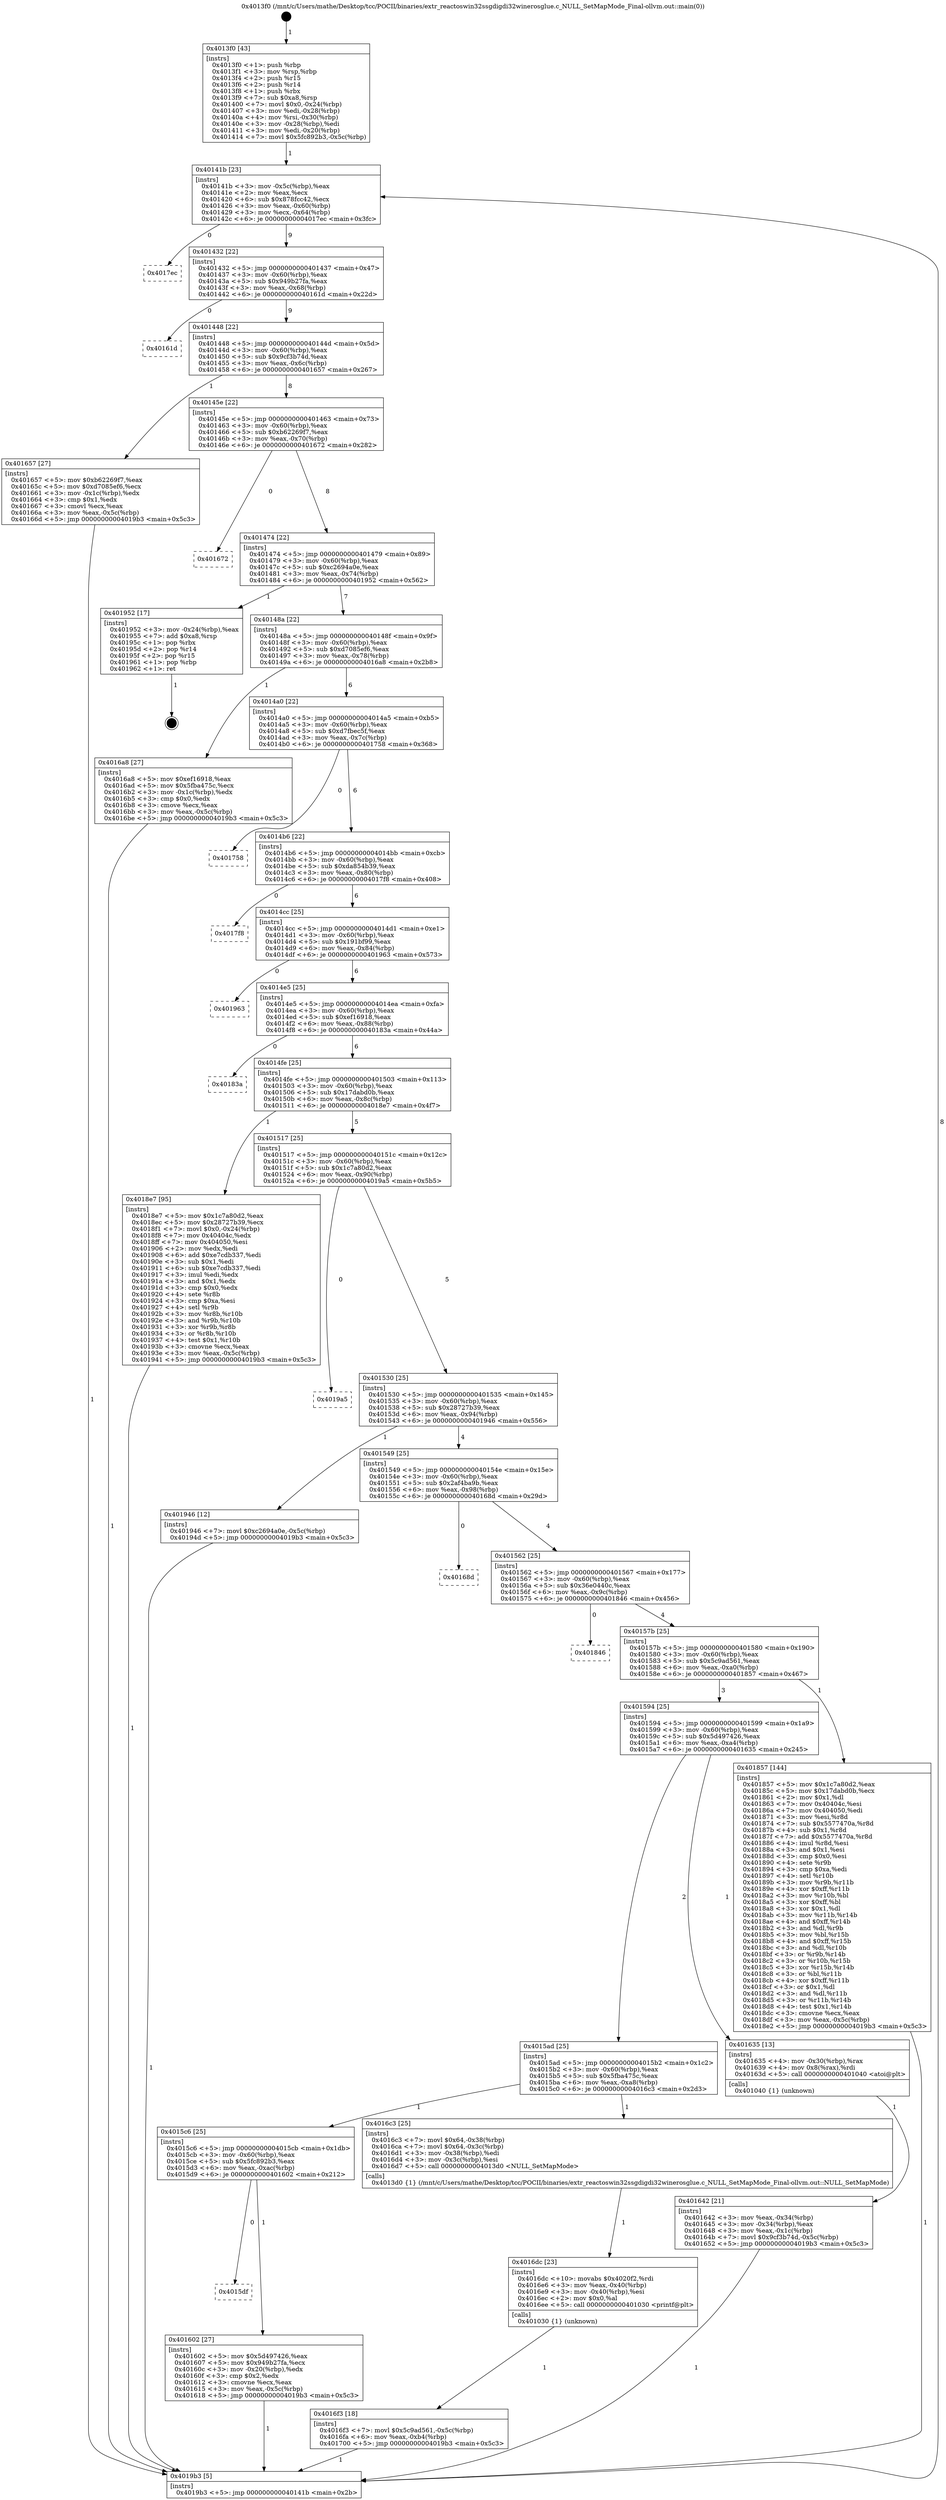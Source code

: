 digraph "0x4013f0" {
  label = "0x4013f0 (/mnt/c/Users/mathe/Desktop/tcc/POCII/binaries/extr_reactoswin32ssgdigdi32winerosglue.c_NULL_SetMapMode_Final-ollvm.out::main(0))"
  labelloc = "t"
  node[shape=record]

  Entry [label="",width=0.3,height=0.3,shape=circle,fillcolor=black,style=filled]
  "0x40141b" [label="{
     0x40141b [23]\l
     | [instrs]\l
     &nbsp;&nbsp;0x40141b \<+3\>: mov -0x5c(%rbp),%eax\l
     &nbsp;&nbsp;0x40141e \<+2\>: mov %eax,%ecx\l
     &nbsp;&nbsp;0x401420 \<+6\>: sub $0x878fcc42,%ecx\l
     &nbsp;&nbsp;0x401426 \<+3\>: mov %eax,-0x60(%rbp)\l
     &nbsp;&nbsp;0x401429 \<+3\>: mov %ecx,-0x64(%rbp)\l
     &nbsp;&nbsp;0x40142c \<+6\>: je 00000000004017ec \<main+0x3fc\>\l
  }"]
  "0x4017ec" [label="{
     0x4017ec\l
  }", style=dashed]
  "0x401432" [label="{
     0x401432 [22]\l
     | [instrs]\l
     &nbsp;&nbsp;0x401432 \<+5\>: jmp 0000000000401437 \<main+0x47\>\l
     &nbsp;&nbsp;0x401437 \<+3\>: mov -0x60(%rbp),%eax\l
     &nbsp;&nbsp;0x40143a \<+5\>: sub $0x949b27fa,%eax\l
     &nbsp;&nbsp;0x40143f \<+3\>: mov %eax,-0x68(%rbp)\l
     &nbsp;&nbsp;0x401442 \<+6\>: je 000000000040161d \<main+0x22d\>\l
  }"]
  Exit [label="",width=0.3,height=0.3,shape=circle,fillcolor=black,style=filled,peripheries=2]
  "0x40161d" [label="{
     0x40161d\l
  }", style=dashed]
  "0x401448" [label="{
     0x401448 [22]\l
     | [instrs]\l
     &nbsp;&nbsp;0x401448 \<+5\>: jmp 000000000040144d \<main+0x5d\>\l
     &nbsp;&nbsp;0x40144d \<+3\>: mov -0x60(%rbp),%eax\l
     &nbsp;&nbsp;0x401450 \<+5\>: sub $0x9cf3b74d,%eax\l
     &nbsp;&nbsp;0x401455 \<+3\>: mov %eax,-0x6c(%rbp)\l
     &nbsp;&nbsp;0x401458 \<+6\>: je 0000000000401657 \<main+0x267\>\l
  }"]
  "0x4016f3" [label="{
     0x4016f3 [18]\l
     | [instrs]\l
     &nbsp;&nbsp;0x4016f3 \<+7\>: movl $0x5c9ad561,-0x5c(%rbp)\l
     &nbsp;&nbsp;0x4016fa \<+6\>: mov %eax,-0xb4(%rbp)\l
     &nbsp;&nbsp;0x401700 \<+5\>: jmp 00000000004019b3 \<main+0x5c3\>\l
  }"]
  "0x401657" [label="{
     0x401657 [27]\l
     | [instrs]\l
     &nbsp;&nbsp;0x401657 \<+5\>: mov $0xb62269f7,%eax\l
     &nbsp;&nbsp;0x40165c \<+5\>: mov $0xd7085ef6,%ecx\l
     &nbsp;&nbsp;0x401661 \<+3\>: mov -0x1c(%rbp),%edx\l
     &nbsp;&nbsp;0x401664 \<+3\>: cmp $0x1,%edx\l
     &nbsp;&nbsp;0x401667 \<+3\>: cmovl %ecx,%eax\l
     &nbsp;&nbsp;0x40166a \<+3\>: mov %eax,-0x5c(%rbp)\l
     &nbsp;&nbsp;0x40166d \<+5\>: jmp 00000000004019b3 \<main+0x5c3\>\l
  }"]
  "0x40145e" [label="{
     0x40145e [22]\l
     | [instrs]\l
     &nbsp;&nbsp;0x40145e \<+5\>: jmp 0000000000401463 \<main+0x73\>\l
     &nbsp;&nbsp;0x401463 \<+3\>: mov -0x60(%rbp),%eax\l
     &nbsp;&nbsp;0x401466 \<+5\>: sub $0xb62269f7,%eax\l
     &nbsp;&nbsp;0x40146b \<+3\>: mov %eax,-0x70(%rbp)\l
     &nbsp;&nbsp;0x40146e \<+6\>: je 0000000000401672 \<main+0x282\>\l
  }"]
  "0x4016dc" [label="{
     0x4016dc [23]\l
     | [instrs]\l
     &nbsp;&nbsp;0x4016dc \<+10\>: movabs $0x4020f2,%rdi\l
     &nbsp;&nbsp;0x4016e6 \<+3\>: mov %eax,-0x40(%rbp)\l
     &nbsp;&nbsp;0x4016e9 \<+3\>: mov -0x40(%rbp),%esi\l
     &nbsp;&nbsp;0x4016ec \<+2\>: mov $0x0,%al\l
     &nbsp;&nbsp;0x4016ee \<+5\>: call 0000000000401030 \<printf@plt\>\l
     | [calls]\l
     &nbsp;&nbsp;0x401030 \{1\} (unknown)\l
  }"]
  "0x401672" [label="{
     0x401672\l
  }", style=dashed]
  "0x401474" [label="{
     0x401474 [22]\l
     | [instrs]\l
     &nbsp;&nbsp;0x401474 \<+5\>: jmp 0000000000401479 \<main+0x89\>\l
     &nbsp;&nbsp;0x401479 \<+3\>: mov -0x60(%rbp),%eax\l
     &nbsp;&nbsp;0x40147c \<+5\>: sub $0xc2694a0e,%eax\l
     &nbsp;&nbsp;0x401481 \<+3\>: mov %eax,-0x74(%rbp)\l
     &nbsp;&nbsp;0x401484 \<+6\>: je 0000000000401952 \<main+0x562\>\l
  }"]
  "0x401642" [label="{
     0x401642 [21]\l
     | [instrs]\l
     &nbsp;&nbsp;0x401642 \<+3\>: mov %eax,-0x34(%rbp)\l
     &nbsp;&nbsp;0x401645 \<+3\>: mov -0x34(%rbp),%eax\l
     &nbsp;&nbsp;0x401648 \<+3\>: mov %eax,-0x1c(%rbp)\l
     &nbsp;&nbsp;0x40164b \<+7\>: movl $0x9cf3b74d,-0x5c(%rbp)\l
     &nbsp;&nbsp;0x401652 \<+5\>: jmp 00000000004019b3 \<main+0x5c3\>\l
  }"]
  "0x401952" [label="{
     0x401952 [17]\l
     | [instrs]\l
     &nbsp;&nbsp;0x401952 \<+3\>: mov -0x24(%rbp),%eax\l
     &nbsp;&nbsp;0x401955 \<+7\>: add $0xa8,%rsp\l
     &nbsp;&nbsp;0x40195c \<+1\>: pop %rbx\l
     &nbsp;&nbsp;0x40195d \<+2\>: pop %r14\l
     &nbsp;&nbsp;0x40195f \<+2\>: pop %r15\l
     &nbsp;&nbsp;0x401961 \<+1\>: pop %rbp\l
     &nbsp;&nbsp;0x401962 \<+1\>: ret\l
  }"]
  "0x40148a" [label="{
     0x40148a [22]\l
     | [instrs]\l
     &nbsp;&nbsp;0x40148a \<+5\>: jmp 000000000040148f \<main+0x9f\>\l
     &nbsp;&nbsp;0x40148f \<+3\>: mov -0x60(%rbp),%eax\l
     &nbsp;&nbsp;0x401492 \<+5\>: sub $0xd7085ef6,%eax\l
     &nbsp;&nbsp;0x401497 \<+3\>: mov %eax,-0x78(%rbp)\l
     &nbsp;&nbsp;0x40149a \<+6\>: je 00000000004016a8 \<main+0x2b8\>\l
  }"]
  "0x4013f0" [label="{
     0x4013f0 [43]\l
     | [instrs]\l
     &nbsp;&nbsp;0x4013f0 \<+1\>: push %rbp\l
     &nbsp;&nbsp;0x4013f1 \<+3\>: mov %rsp,%rbp\l
     &nbsp;&nbsp;0x4013f4 \<+2\>: push %r15\l
     &nbsp;&nbsp;0x4013f6 \<+2\>: push %r14\l
     &nbsp;&nbsp;0x4013f8 \<+1\>: push %rbx\l
     &nbsp;&nbsp;0x4013f9 \<+7\>: sub $0xa8,%rsp\l
     &nbsp;&nbsp;0x401400 \<+7\>: movl $0x0,-0x24(%rbp)\l
     &nbsp;&nbsp;0x401407 \<+3\>: mov %edi,-0x28(%rbp)\l
     &nbsp;&nbsp;0x40140a \<+4\>: mov %rsi,-0x30(%rbp)\l
     &nbsp;&nbsp;0x40140e \<+3\>: mov -0x28(%rbp),%edi\l
     &nbsp;&nbsp;0x401411 \<+3\>: mov %edi,-0x20(%rbp)\l
     &nbsp;&nbsp;0x401414 \<+7\>: movl $0x5fc892b3,-0x5c(%rbp)\l
  }"]
  "0x4016a8" [label="{
     0x4016a8 [27]\l
     | [instrs]\l
     &nbsp;&nbsp;0x4016a8 \<+5\>: mov $0xef16918,%eax\l
     &nbsp;&nbsp;0x4016ad \<+5\>: mov $0x5fba475c,%ecx\l
     &nbsp;&nbsp;0x4016b2 \<+3\>: mov -0x1c(%rbp),%edx\l
     &nbsp;&nbsp;0x4016b5 \<+3\>: cmp $0x0,%edx\l
     &nbsp;&nbsp;0x4016b8 \<+3\>: cmove %ecx,%eax\l
     &nbsp;&nbsp;0x4016bb \<+3\>: mov %eax,-0x5c(%rbp)\l
     &nbsp;&nbsp;0x4016be \<+5\>: jmp 00000000004019b3 \<main+0x5c3\>\l
  }"]
  "0x4014a0" [label="{
     0x4014a0 [22]\l
     | [instrs]\l
     &nbsp;&nbsp;0x4014a0 \<+5\>: jmp 00000000004014a5 \<main+0xb5\>\l
     &nbsp;&nbsp;0x4014a5 \<+3\>: mov -0x60(%rbp),%eax\l
     &nbsp;&nbsp;0x4014a8 \<+5\>: sub $0xd7fbec5f,%eax\l
     &nbsp;&nbsp;0x4014ad \<+3\>: mov %eax,-0x7c(%rbp)\l
     &nbsp;&nbsp;0x4014b0 \<+6\>: je 0000000000401758 \<main+0x368\>\l
  }"]
  "0x4019b3" [label="{
     0x4019b3 [5]\l
     | [instrs]\l
     &nbsp;&nbsp;0x4019b3 \<+5\>: jmp 000000000040141b \<main+0x2b\>\l
  }"]
  "0x401758" [label="{
     0x401758\l
  }", style=dashed]
  "0x4014b6" [label="{
     0x4014b6 [22]\l
     | [instrs]\l
     &nbsp;&nbsp;0x4014b6 \<+5\>: jmp 00000000004014bb \<main+0xcb\>\l
     &nbsp;&nbsp;0x4014bb \<+3\>: mov -0x60(%rbp),%eax\l
     &nbsp;&nbsp;0x4014be \<+5\>: sub $0xda854b39,%eax\l
     &nbsp;&nbsp;0x4014c3 \<+3\>: mov %eax,-0x80(%rbp)\l
     &nbsp;&nbsp;0x4014c6 \<+6\>: je 00000000004017f8 \<main+0x408\>\l
  }"]
  "0x4015df" [label="{
     0x4015df\l
  }", style=dashed]
  "0x4017f8" [label="{
     0x4017f8\l
  }", style=dashed]
  "0x4014cc" [label="{
     0x4014cc [25]\l
     | [instrs]\l
     &nbsp;&nbsp;0x4014cc \<+5\>: jmp 00000000004014d1 \<main+0xe1\>\l
     &nbsp;&nbsp;0x4014d1 \<+3\>: mov -0x60(%rbp),%eax\l
     &nbsp;&nbsp;0x4014d4 \<+5\>: sub $0x191bf99,%eax\l
     &nbsp;&nbsp;0x4014d9 \<+6\>: mov %eax,-0x84(%rbp)\l
     &nbsp;&nbsp;0x4014df \<+6\>: je 0000000000401963 \<main+0x573\>\l
  }"]
  "0x401602" [label="{
     0x401602 [27]\l
     | [instrs]\l
     &nbsp;&nbsp;0x401602 \<+5\>: mov $0x5d497426,%eax\l
     &nbsp;&nbsp;0x401607 \<+5\>: mov $0x949b27fa,%ecx\l
     &nbsp;&nbsp;0x40160c \<+3\>: mov -0x20(%rbp),%edx\l
     &nbsp;&nbsp;0x40160f \<+3\>: cmp $0x2,%edx\l
     &nbsp;&nbsp;0x401612 \<+3\>: cmovne %ecx,%eax\l
     &nbsp;&nbsp;0x401615 \<+3\>: mov %eax,-0x5c(%rbp)\l
     &nbsp;&nbsp;0x401618 \<+5\>: jmp 00000000004019b3 \<main+0x5c3\>\l
  }"]
  "0x401963" [label="{
     0x401963\l
  }", style=dashed]
  "0x4014e5" [label="{
     0x4014e5 [25]\l
     | [instrs]\l
     &nbsp;&nbsp;0x4014e5 \<+5\>: jmp 00000000004014ea \<main+0xfa\>\l
     &nbsp;&nbsp;0x4014ea \<+3\>: mov -0x60(%rbp),%eax\l
     &nbsp;&nbsp;0x4014ed \<+5\>: sub $0xef16918,%eax\l
     &nbsp;&nbsp;0x4014f2 \<+6\>: mov %eax,-0x88(%rbp)\l
     &nbsp;&nbsp;0x4014f8 \<+6\>: je 000000000040183a \<main+0x44a\>\l
  }"]
  "0x4015c6" [label="{
     0x4015c6 [25]\l
     | [instrs]\l
     &nbsp;&nbsp;0x4015c6 \<+5\>: jmp 00000000004015cb \<main+0x1db\>\l
     &nbsp;&nbsp;0x4015cb \<+3\>: mov -0x60(%rbp),%eax\l
     &nbsp;&nbsp;0x4015ce \<+5\>: sub $0x5fc892b3,%eax\l
     &nbsp;&nbsp;0x4015d3 \<+6\>: mov %eax,-0xac(%rbp)\l
     &nbsp;&nbsp;0x4015d9 \<+6\>: je 0000000000401602 \<main+0x212\>\l
  }"]
  "0x40183a" [label="{
     0x40183a\l
  }", style=dashed]
  "0x4014fe" [label="{
     0x4014fe [25]\l
     | [instrs]\l
     &nbsp;&nbsp;0x4014fe \<+5\>: jmp 0000000000401503 \<main+0x113\>\l
     &nbsp;&nbsp;0x401503 \<+3\>: mov -0x60(%rbp),%eax\l
     &nbsp;&nbsp;0x401506 \<+5\>: sub $0x17dabd0b,%eax\l
     &nbsp;&nbsp;0x40150b \<+6\>: mov %eax,-0x8c(%rbp)\l
     &nbsp;&nbsp;0x401511 \<+6\>: je 00000000004018e7 \<main+0x4f7\>\l
  }"]
  "0x4016c3" [label="{
     0x4016c3 [25]\l
     | [instrs]\l
     &nbsp;&nbsp;0x4016c3 \<+7\>: movl $0x64,-0x38(%rbp)\l
     &nbsp;&nbsp;0x4016ca \<+7\>: movl $0x64,-0x3c(%rbp)\l
     &nbsp;&nbsp;0x4016d1 \<+3\>: mov -0x38(%rbp),%edi\l
     &nbsp;&nbsp;0x4016d4 \<+3\>: mov -0x3c(%rbp),%esi\l
     &nbsp;&nbsp;0x4016d7 \<+5\>: call 00000000004013d0 \<NULL_SetMapMode\>\l
     | [calls]\l
     &nbsp;&nbsp;0x4013d0 \{1\} (/mnt/c/Users/mathe/Desktop/tcc/POCII/binaries/extr_reactoswin32ssgdigdi32winerosglue.c_NULL_SetMapMode_Final-ollvm.out::NULL_SetMapMode)\l
  }"]
  "0x4018e7" [label="{
     0x4018e7 [95]\l
     | [instrs]\l
     &nbsp;&nbsp;0x4018e7 \<+5\>: mov $0x1c7a80d2,%eax\l
     &nbsp;&nbsp;0x4018ec \<+5\>: mov $0x28727b39,%ecx\l
     &nbsp;&nbsp;0x4018f1 \<+7\>: movl $0x0,-0x24(%rbp)\l
     &nbsp;&nbsp;0x4018f8 \<+7\>: mov 0x40404c,%edx\l
     &nbsp;&nbsp;0x4018ff \<+7\>: mov 0x404050,%esi\l
     &nbsp;&nbsp;0x401906 \<+2\>: mov %edx,%edi\l
     &nbsp;&nbsp;0x401908 \<+6\>: add $0xe7cdb337,%edi\l
     &nbsp;&nbsp;0x40190e \<+3\>: sub $0x1,%edi\l
     &nbsp;&nbsp;0x401911 \<+6\>: sub $0xe7cdb337,%edi\l
     &nbsp;&nbsp;0x401917 \<+3\>: imul %edi,%edx\l
     &nbsp;&nbsp;0x40191a \<+3\>: and $0x1,%edx\l
     &nbsp;&nbsp;0x40191d \<+3\>: cmp $0x0,%edx\l
     &nbsp;&nbsp;0x401920 \<+4\>: sete %r8b\l
     &nbsp;&nbsp;0x401924 \<+3\>: cmp $0xa,%esi\l
     &nbsp;&nbsp;0x401927 \<+4\>: setl %r9b\l
     &nbsp;&nbsp;0x40192b \<+3\>: mov %r8b,%r10b\l
     &nbsp;&nbsp;0x40192e \<+3\>: and %r9b,%r10b\l
     &nbsp;&nbsp;0x401931 \<+3\>: xor %r9b,%r8b\l
     &nbsp;&nbsp;0x401934 \<+3\>: or %r8b,%r10b\l
     &nbsp;&nbsp;0x401937 \<+4\>: test $0x1,%r10b\l
     &nbsp;&nbsp;0x40193b \<+3\>: cmovne %ecx,%eax\l
     &nbsp;&nbsp;0x40193e \<+3\>: mov %eax,-0x5c(%rbp)\l
     &nbsp;&nbsp;0x401941 \<+5\>: jmp 00000000004019b3 \<main+0x5c3\>\l
  }"]
  "0x401517" [label="{
     0x401517 [25]\l
     | [instrs]\l
     &nbsp;&nbsp;0x401517 \<+5\>: jmp 000000000040151c \<main+0x12c\>\l
     &nbsp;&nbsp;0x40151c \<+3\>: mov -0x60(%rbp),%eax\l
     &nbsp;&nbsp;0x40151f \<+5\>: sub $0x1c7a80d2,%eax\l
     &nbsp;&nbsp;0x401524 \<+6\>: mov %eax,-0x90(%rbp)\l
     &nbsp;&nbsp;0x40152a \<+6\>: je 00000000004019a5 \<main+0x5b5\>\l
  }"]
  "0x4015ad" [label="{
     0x4015ad [25]\l
     | [instrs]\l
     &nbsp;&nbsp;0x4015ad \<+5\>: jmp 00000000004015b2 \<main+0x1c2\>\l
     &nbsp;&nbsp;0x4015b2 \<+3\>: mov -0x60(%rbp),%eax\l
     &nbsp;&nbsp;0x4015b5 \<+5\>: sub $0x5fba475c,%eax\l
     &nbsp;&nbsp;0x4015ba \<+6\>: mov %eax,-0xa8(%rbp)\l
     &nbsp;&nbsp;0x4015c0 \<+6\>: je 00000000004016c3 \<main+0x2d3\>\l
  }"]
  "0x4019a5" [label="{
     0x4019a5\l
  }", style=dashed]
  "0x401530" [label="{
     0x401530 [25]\l
     | [instrs]\l
     &nbsp;&nbsp;0x401530 \<+5\>: jmp 0000000000401535 \<main+0x145\>\l
     &nbsp;&nbsp;0x401535 \<+3\>: mov -0x60(%rbp),%eax\l
     &nbsp;&nbsp;0x401538 \<+5\>: sub $0x28727b39,%eax\l
     &nbsp;&nbsp;0x40153d \<+6\>: mov %eax,-0x94(%rbp)\l
     &nbsp;&nbsp;0x401543 \<+6\>: je 0000000000401946 \<main+0x556\>\l
  }"]
  "0x401635" [label="{
     0x401635 [13]\l
     | [instrs]\l
     &nbsp;&nbsp;0x401635 \<+4\>: mov -0x30(%rbp),%rax\l
     &nbsp;&nbsp;0x401639 \<+4\>: mov 0x8(%rax),%rdi\l
     &nbsp;&nbsp;0x40163d \<+5\>: call 0000000000401040 \<atoi@plt\>\l
     | [calls]\l
     &nbsp;&nbsp;0x401040 \{1\} (unknown)\l
  }"]
  "0x401946" [label="{
     0x401946 [12]\l
     | [instrs]\l
     &nbsp;&nbsp;0x401946 \<+7\>: movl $0xc2694a0e,-0x5c(%rbp)\l
     &nbsp;&nbsp;0x40194d \<+5\>: jmp 00000000004019b3 \<main+0x5c3\>\l
  }"]
  "0x401549" [label="{
     0x401549 [25]\l
     | [instrs]\l
     &nbsp;&nbsp;0x401549 \<+5\>: jmp 000000000040154e \<main+0x15e\>\l
     &nbsp;&nbsp;0x40154e \<+3\>: mov -0x60(%rbp),%eax\l
     &nbsp;&nbsp;0x401551 \<+5\>: sub $0x2af4ba9b,%eax\l
     &nbsp;&nbsp;0x401556 \<+6\>: mov %eax,-0x98(%rbp)\l
     &nbsp;&nbsp;0x40155c \<+6\>: je 000000000040168d \<main+0x29d\>\l
  }"]
  "0x401594" [label="{
     0x401594 [25]\l
     | [instrs]\l
     &nbsp;&nbsp;0x401594 \<+5\>: jmp 0000000000401599 \<main+0x1a9\>\l
     &nbsp;&nbsp;0x401599 \<+3\>: mov -0x60(%rbp),%eax\l
     &nbsp;&nbsp;0x40159c \<+5\>: sub $0x5d497426,%eax\l
     &nbsp;&nbsp;0x4015a1 \<+6\>: mov %eax,-0xa4(%rbp)\l
     &nbsp;&nbsp;0x4015a7 \<+6\>: je 0000000000401635 \<main+0x245\>\l
  }"]
  "0x40168d" [label="{
     0x40168d\l
  }", style=dashed]
  "0x401562" [label="{
     0x401562 [25]\l
     | [instrs]\l
     &nbsp;&nbsp;0x401562 \<+5\>: jmp 0000000000401567 \<main+0x177\>\l
     &nbsp;&nbsp;0x401567 \<+3\>: mov -0x60(%rbp),%eax\l
     &nbsp;&nbsp;0x40156a \<+5\>: sub $0x36e0440c,%eax\l
     &nbsp;&nbsp;0x40156f \<+6\>: mov %eax,-0x9c(%rbp)\l
     &nbsp;&nbsp;0x401575 \<+6\>: je 0000000000401846 \<main+0x456\>\l
  }"]
  "0x401857" [label="{
     0x401857 [144]\l
     | [instrs]\l
     &nbsp;&nbsp;0x401857 \<+5\>: mov $0x1c7a80d2,%eax\l
     &nbsp;&nbsp;0x40185c \<+5\>: mov $0x17dabd0b,%ecx\l
     &nbsp;&nbsp;0x401861 \<+2\>: mov $0x1,%dl\l
     &nbsp;&nbsp;0x401863 \<+7\>: mov 0x40404c,%esi\l
     &nbsp;&nbsp;0x40186a \<+7\>: mov 0x404050,%edi\l
     &nbsp;&nbsp;0x401871 \<+3\>: mov %esi,%r8d\l
     &nbsp;&nbsp;0x401874 \<+7\>: sub $0x5577470a,%r8d\l
     &nbsp;&nbsp;0x40187b \<+4\>: sub $0x1,%r8d\l
     &nbsp;&nbsp;0x40187f \<+7\>: add $0x5577470a,%r8d\l
     &nbsp;&nbsp;0x401886 \<+4\>: imul %r8d,%esi\l
     &nbsp;&nbsp;0x40188a \<+3\>: and $0x1,%esi\l
     &nbsp;&nbsp;0x40188d \<+3\>: cmp $0x0,%esi\l
     &nbsp;&nbsp;0x401890 \<+4\>: sete %r9b\l
     &nbsp;&nbsp;0x401894 \<+3\>: cmp $0xa,%edi\l
     &nbsp;&nbsp;0x401897 \<+4\>: setl %r10b\l
     &nbsp;&nbsp;0x40189b \<+3\>: mov %r9b,%r11b\l
     &nbsp;&nbsp;0x40189e \<+4\>: xor $0xff,%r11b\l
     &nbsp;&nbsp;0x4018a2 \<+3\>: mov %r10b,%bl\l
     &nbsp;&nbsp;0x4018a5 \<+3\>: xor $0xff,%bl\l
     &nbsp;&nbsp;0x4018a8 \<+3\>: xor $0x1,%dl\l
     &nbsp;&nbsp;0x4018ab \<+3\>: mov %r11b,%r14b\l
     &nbsp;&nbsp;0x4018ae \<+4\>: and $0xff,%r14b\l
     &nbsp;&nbsp;0x4018b2 \<+3\>: and %dl,%r9b\l
     &nbsp;&nbsp;0x4018b5 \<+3\>: mov %bl,%r15b\l
     &nbsp;&nbsp;0x4018b8 \<+4\>: and $0xff,%r15b\l
     &nbsp;&nbsp;0x4018bc \<+3\>: and %dl,%r10b\l
     &nbsp;&nbsp;0x4018bf \<+3\>: or %r9b,%r14b\l
     &nbsp;&nbsp;0x4018c2 \<+3\>: or %r10b,%r15b\l
     &nbsp;&nbsp;0x4018c5 \<+3\>: xor %r15b,%r14b\l
     &nbsp;&nbsp;0x4018c8 \<+3\>: or %bl,%r11b\l
     &nbsp;&nbsp;0x4018cb \<+4\>: xor $0xff,%r11b\l
     &nbsp;&nbsp;0x4018cf \<+3\>: or $0x1,%dl\l
     &nbsp;&nbsp;0x4018d2 \<+3\>: and %dl,%r11b\l
     &nbsp;&nbsp;0x4018d5 \<+3\>: or %r11b,%r14b\l
     &nbsp;&nbsp;0x4018d8 \<+4\>: test $0x1,%r14b\l
     &nbsp;&nbsp;0x4018dc \<+3\>: cmovne %ecx,%eax\l
     &nbsp;&nbsp;0x4018df \<+3\>: mov %eax,-0x5c(%rbp)\l
     &nbsp;&nbsp;0x4018e2 \<+5\>: jmp 00000000004019b3 \<main+0x5c3\>\l
  }"]
  "0x401846" [label="{
     0x401846\l
  }", style=dashed]
  "0x40157b" [label="{
     0x40157b [25]\l
     | [instrs]\l
     &nbsp;&nbsp;0x40157b \<+5\>: jmp 0000000000401580 \<main+0x190\>\l
     &nbsp;&nbsp;0x401580 \<+3\>: mov -0x60(%rbp),%eax\l
     &nbsp;&nbsp;0x401583 \<+5\>: sub $0x5c9ad561,%eax\l
     &nbsp;&nbsp;0x401588 \<+6\>: mov %eax,-0xa0(%rbp)\l
     &nbsp;&nbsp;0x40158e \<+6\>: je 0000000000401857 \<main+0x467\>\l
  }"]
  Entry -> "0x4013f0" [label=" 1"]
  "0x40141b" -> "0x4017ec" [label=" 0"]
  "0x40141b" -> "0x401432" [label=" 9"]
  "0x401952" -> Exit [label=" 1"]
  "0x401432" -> "0x40161d" [label=" 0"]
  "0x401432" -> "0x401448" [label=" 9"]
  "0x401946" -> "0x4019b3" [label=" 1"]
  "0x401448" -> "0x401657" [label=" 1"]
  "0x401448" -> "0x40145e" [label=" 8"]
  "0x4018e7" -> "0x4019b3" [label=" 1"]
  "0x40145e" -> "0x401672" [label=" 0"]
  "0x40145e" -> "0x401474" [label=" 8"]
  "0x401857" -> "0x4019b3" [label=" 1"]
  "0x401474" -> "0x401952" [label=" 1"]
  "0x401474" -> "0x40148a" [label=" 7"]
  "0x4016f3" -> "0x4019b3" [label=" 1"]
  "0x40148a" -> "0x4016a8" [label=" 1"]
  "0x40148a" -> "0x4014a0" [label=" 6"]
  "0x4016dc" -> "0x4016f3" [label=" 1"]
  "0x4014a0" -> "0x401758" [label=" 0"]
  "0x4014a0" -> "0x4014b6" [label=" 6"]
  "0x4016c3" -> "0x4016dc" [label=" 1"]
  "0x4014b6" -> "0x4017f8" [label=" 0"]
  "0x4014b6" -> "0x4014cc" [label=" 6"]
  "0x4016a8" -> "0x4019b3" [label=" 1"]
  "0x4014cc" -> "0x401963" [label=" 0"]
  "0x4014cc" -> "0x4014e5" [label=" 6"]
  "0x401657" -> "0x4019b3" [label=" 1"]
  "0x4014e5" -> "0x40183a" [label=" 0"]
  "0x4014e5" -> "0x4014fe" [label=" 6"]
  "0x401635" -> "0x401642" [label=" 1"]
  "0x4014fe" -> "0x4018e7" [label=" 1"]
  "0x4014fe" -> "0x401517" [label=" 5"]
  "0x4019b3" -> "0x40141b" [label=" 8"]
  "0x401517" -> "0x4019a5" [label=" 0"]
  "0x401517" -> "0x401530" [label=" 5"]
  "0x401602" -> "0x4019b3" [label=" 1"]
  "0x401530" -> "0x401946" [label=" 1"]
  "0x401530" -> "0x401549" [label=" 4"]
  "0x4015c6" -> "0x4015df" [label=" 0"]
  "0x401549" -> "0x40168d" [label=" 0"]
  "0x401549" -> "0x401562" [label=" 4"]
  "0x401642" -> "0x4019b3" [label=" 1"]
  "0x401562" -> "0x401846" [label=" 0"]
  "0x401562" -> "0x40157b" [label=" 4"]
  "0x4015ad" -> "0x4015c6" [label=" 1"]
  "0x40157b" -> "0x401857" [label=" 1"]
  "0x40157b" -> "0x401594" [label=" 3"]
  "0x4015c6" -> "0x401602" [label=" 1"]
  "0x401594" -> "0x401635" [label=" 1"]
  "0x401594" -> "0x4015ad" [label=" 2"]
  "0x4013f0" -> "0x40141b" [label=" 1"]
  "0x4015ad" -> "0x4016c3" [label=" 1"]
}
